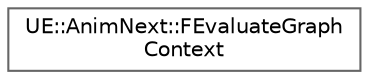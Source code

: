 digraph "Graphical Class Hierarchy"
{
 // INTERACTIVE_SVG=YES
 // LATEX_PDF_SIZE
  bgcolor="transparent";
  edge [fontname=Helvetica,fontsize=10,labelfontname=Helvetica,labelfontsize=10];
  node [fontname=Helvetica,fontsize=10,shape=box,height=0.2,width=0.4];
  rankdir="LR";
  Node0 [id="Node000000",label="UE::AnimNext::FEvaluateGraph\lContext",height=0.2,width=0.4,color="grey40", fillcolor="white", style="filled",URL="$df/dd1/structUE_1_1AnimNext_1_1FEvaluateGraphContext.html",tooltip="FEvaluateGraphContext."];
}
